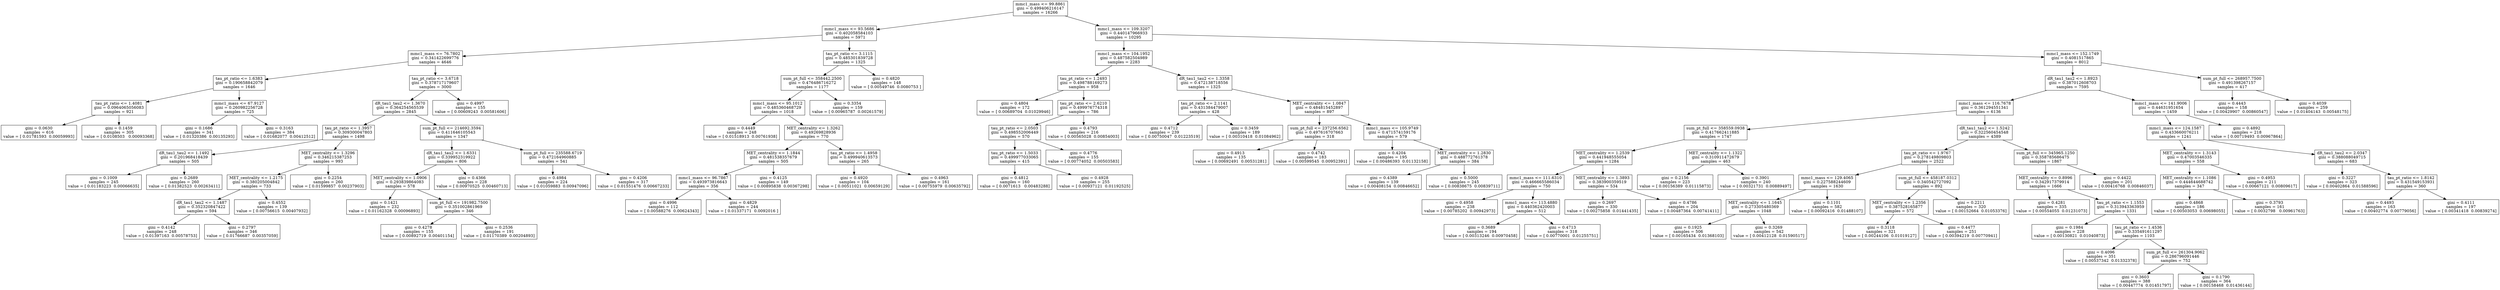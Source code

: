 digraph Tree {
0 [label="mmc1_mass <= 99.8861\ngini = 0.499406216147\nsamples = 16266", shape="box"] ;
1 [label="mmc1_mass <= 93.5686\ngini = 0.402058584103\nsamples = 5971", shape="box"] ;
0 -> 1 ;
2 [label="mmc1_mass <= 76.7802\ngini = 0.341422699776\nsamples = 4646", shape="box"] ;
1 -> 2 ;
3 [label="tau_pt_ratio <= 1.6383\ngini = 0.190658842079\nsamples = 1646", shape="box"] ;
2 -> 3 ;
4 [label="tau_pt_ratio <= 1.4081\ngini = 0.0964065056083\nsamples = 921", shape="box"] ;
3 -> 4 ;
5 [label="gini = 0.0630\nsamples = 616\nvalue = [ 0.01781593  0.00059993]", shape="box"] ;
4 -> 5 ;
6 [label="gini = 0.1459\nsamples = 305\nvalue = [ 0.0108503   0.00093368]", shape="box"] ;
4 -> 6 ;
7 [label="mmc1_mass <= 67.9127\ngini = 0.260982256728\nsamples = 725", shape="box"] ;
3 -> 7 ;
8 [label="gini = 0.1686\nsamples = 341\nvalue = [ 0.01320386  0.00135293]", shape="box"] ;
7 -> 8 ;
9 [label="gini = 0.3163\nsamples = 384\nvalue = [ 0.01682077  0.00412512]", shape="box"] ;
7 -> 9 ;
10 [label="tau_pt_ratio <= 3.6718\ngini = 0.378717179607\nsamples = 3000", shape="box"] ;
2 -> 10 ;
11 [label="dR_tau1_tau2 <= 1.3670\ngini = 0.364254565539\nsamples = 2845", shape="box"] ;
10 -> 11 ;
12 [label="tau_pt_ratio <= 1.3957\ngini = 0.309300047803\nsamples = 1498", shape="box"] ;
11 -> 12 ;
13 [label="dR_tau1_tau2 <= 1.1492\ngini = 0.201968418439\nsamples = 505", shape="box"] ;
12 -> 13 ;
14 [label="gini = 0.1009\nsamples = 245\nvalue = [ 0.01183223  0.00066635]", shape="box"] ;
13 -> 14 ;
15 [label="gini = 0.2689\nsamples = 260\nvalue = [ 0.01382523  0.00263411]", shape="box"] ;
13 -> 15 ;
16 [label="MET_centrality <= 1.3296\ngini = 0.346215387253\nsamples = 993", shape="box"] ;
12 -> 16 ;
17 [label="MET_centrality <= 1.2175\ngini = 0.380205004842\nsamples = 733", shape="box"] ;
16 -> 17 ;
18 [label="dR_tau1_tau2 <= 1.1487\ngini = 0.352320847422\nsamples = 594", shape="box"] ;
17 -> 18 ;
19 [label="gini = 0.4142\nsamples = 248\nvalue = [ 0.01397163  0.00578753]", shape="box"] ;
18 -> 19 ;
20 [label="gini = 0.2797\nsamples = 346\nvalue = [ 0.01766687  0.00357059]", shape="box"] ;
18 -> 20 ;
21 [label="gini = 0.4552\nsamples = 139\nvalue = [ 0.00756615  0.00407932]", shape="box"] ;
17 -> 21 ;
22 [label="gini = 0.2254\nsamples = 260\nvalue = [ 0.01599857  0.00237903]", shape="box"] ;
16 -> 22 ;
23 [label="sum_pt_full <= 214692.3594\ngini = 0.411646105543\nsamples = 1347", shape="box"] ;
11 -> 23 ;
24 [label="dR_tau1_tau2 <= 1.6331\ngini = 0.339952319922\nsamples = 806", shape="box"] ;
23 -> 24 ;
25 [label="MET_centrality <= 1.0906\ngini = 0.293839864083\nsamples = 578", shape="box"] ;
24 -> 25 ;
26 [label="gini = 0.1421\nsamples = 232\nvalue = [ 0.01162328  0.00096893]", shape="box"] ;
25 -> 26 ;
27 [label="sum_pt_full <= 191982.7500\ngini = 0.351002861969\nsamples = 346", shape="box"] ;
25 -> 27 ;
28 [label="gini = 0.4278\nsamples = 155\nvalue = [ 0.00892719  0.00401154]", shape="box"] ;
27 -> 28 ;
29 [label="gini = 0.2536\nsamples = 191\nvalue = [ 0.01170389  0.00204893]", shape="box"] ;
27 -> 29 ;
30 [label="gini = 0.4366\nsamples = 228\nvalue = [ 0.00970525  0.00460713]", shape="box"] ;
24 -> 30 ;
31 [label="sum_pt_full <= 235588.6719\ngini = 0.472164960885\nsamples = 541", shape="box"] ;
23 -> 31 ;
32 [label="gini = 0.4984\nsamples = 224\nvalue = [ 0.01059883  0.00947096]", shape="box"] ;
31 -> 32 ;
33 [label="gini = 0.4206\nsamples = 317\nvalue = [ 0.01551476  0.00667233]", shape="box"] ;
31 -> 33 ;
34 [label="gini = 0.4997\nsamples = 155\nvalue = [ 0.00609243  0.00581606]", shape="box"] ;
10 -> 34 ;
35 [label="tau_pt_ratio <= 3.1115\ngini = 0.485301839728\nsamples = 1325", shape="box"] ;
1 -> 35 ;
36 [label="sum_pt_full <= 358442.2500\ngini = 0.476486716272\nsamples = 1177", shape="box"] ;
35 -> 36 ;
37 [label="mmc1_mass <= 95.1012\ngini = 0.485360468729\nsamples = 1018", shape="box"] ;
36 -> 37 ;
38 [label="gini = 0.4449\nsamples = 248\nvalue = [ 0.01518913  0.00761938]", shape="box"] ;
37 -> 38 ;
39 [label="MET_centrality <= 1.3262\ngini = 0.49269828936\nsamples = 770", shape="box"] ;
37 -> 39 ;
40 [label="MET_centrality <= 1.1844\ngini = 0.481538357679\nsamples = 505", shape="box"] ;
39 -> 40 ;
41 [label="mmc1_mass <= 96.7867\ngini = 0.493973816643\nsamples = 356", shape="box"] ;
40 -> 41 ;
42 [label="gini = 0.4996\nsamples = 112\nvalue = [ 0.00588276  0.00624343]", shape="box"] ;
41 -> 42 ;
43 [label="gini = 0.4829\nsamples = 244\nvalue = [ 0.01337171  0.0092016 ]", shape="box"] ;
41 -> 43 ;
44 [label="gini = 0.4125\nsamples = 149\nvalue = [ 0.00895838  0.00367298]", shape="box"] ;
40 -> 44 ;
45 [label="tau_pt_ratio <= 1.4958\ngini = 0.499940613573\nsamples = 265", shape="box"] ;
39 -> 45 ;
46 [label="gini = 0.4920\nsamples = 104\nvalue = [ 0.00511021  0.00659129]", shape="box"] ;
45 -> 46 ;
47 [label="gini = 0.4963\nsamples = 161\nvalue = [ 0.00755979  0.00635792]", shape="box"] ;
45 -> 47 ;
48 [label="gini = 0.3354\nsamples = 159\nvalue = [ 0.00965787  0.00261579]", shape="box"] ;
36 -> 48 ;
49 [label="gini = 0.4820\nsamples = 148\nvalue = [ 0.00549746  0.0080753 ]", shape="box"] ;
35 -> 49 ;
50 [label="mmc1_mass <= 109.3207\ngini = 0.440147966933\nsamples = 10295", shape="box"] ;
0 -> 50 ;
51 [label="mmc1_mass <= 104.1952\ngini = 0.487582504989\nsamples = 2283", shape="box"] ;
50 -> 51 ;
52 [label="tau_pt_ratio <= 1.2493\ngini = 0.498788169273\nsamples = 958", shape="box"] ;
51 -> 52 ;
53 [label="gini = 0.4804\nsamples = 172\nvalue = [ 0.00689704  0.01029946]", shape="box"] ;
52 -> 53 ;
54 [label="tau_pt_ratio <= 2.6210\ngini = 0.499976774318\nsamples = 786", shape="box"] ;
52 -> 54 ;
55 [label="tau_pt_ratio <= 2.0503\ngini = 0.498552006449\nsamples = 570", shape="box"] ;
54 -> 55 ;
56 [label="tau_pt_ratio <= 1.5033\ngini = 0.499977033065\nsamples = 415", shape="box"] ;
55 -> 56 ;
57 [label="gini = 0.4812\nsamples = 160\nvalue = [ 0.0071613   0.00483288]", shape="box"] ;
56 -> 57 ;
58 [label="gini = 0.4928\nsamples = 255\nvalue = [ 0.00937121  0.01192525]", shape="box"] ;
56 -> 58 ;
59 [label="gini = 0.4776\nsamples = 155\nvalue = [ 0.00774052  0.00503583]", shape="box"] ;
55 -> 59 ;
60 [label="gini = 0.4793\nsamples = 216\nvalue = [ 0.00565028  0.00854003]", shape="box"] ;
54 -> 60 ;
61 [label="dR_tau1_tau2 <= 1.3358\ngini = 0.472138718556\nsamples = 1325", shape="box"] ;
51 -> 61 ;
62 [label="tau_pt_ratio <= 2.1141\ngini = 0.431384479007\nsamples = 428", shape="box"] ;
61 -> 62 ;
63 [label="gini = 0.4712\nsamples = 239\nvalue = [ 0.00750047  0.01223519]", shape="box"] ;
62 -> 63 ;
64 [label="gini = 0.3459\nsamples = 189\nvalue = [ 0.00310418  0.01084962]", shape="box"] ;
62 -> 64 ;
65 [label="MET_centrality <= 1.0847\ngini = 0.484815452897\nsamples = 897", shape="box"] ;
61 -> 65 ;
66 [label="sum_pt_full <= 237256.6562\ngini = 0.497616707663\nsamples = 318", shape="box"] ;
65 -> 66 ;
67 [label="gini = 0.4913\nsamples = 135\nvalue = [ 0.00692491  0.00531281]", shape="box"] ;
66 -> 67 ;
68 [label="gini = 0.4742\nsamples = 183\nvalue = [ 0.00599545  0.00952391]", shape="box"] ;
66 -> 68 ;
69 [label="mmc1_mass <= 105.9749\ngini = 0.471574159176\nsamples = 579", shape="box"] ;
65 -> 69 ;
70 [label="gini = 0.4204\nsamples = 195\nvalue = [ 0.00486393  0.01132158]", shape="box"] ;
69 -> 70 ;
71 [label="MET_centrality <= 1.2830\ngini = 0.488772761378\nsamples = 384", shape="box"] ;
69 -> 71 ;
72 [label="gini = 0.4389\nsamples = 139\nvalue = [ 0.00408154  0.00846652]", shape="box"] ;
71 -> 72 ;
73 [label="gini = 0.5000\nsamples = 245\nvalue = [ 0.00838675  0.00839711]", shape="box"] ;
71 -> 73 ;
74 [label="mmc1_mass <= 152.1749\ngini = 0.4081517865\nsamples = 8012", shape="box"] ;
50 -> 74 ;
75 [label="dR_tau1_tau2 <= 1.8923\ngini = 0.387012608703\nsamples = 7595", shape="box"] ;
74 -> 75 ;
76 [label="mmc1_mass <= 116.7678\ngini = 0.361294551341\nsamples = 6136", shape="box"] ;
75 -> 76 ;
77 [label="sum_pt_full <= 358559.0938\ngini = 0.417662411885\nsamples = 1747", shape="box"] ;
76 -> 77 ;
78 [label="MET_centrality <= 1.2539\ngini = 0.441948555054\nsamples = 1284", shape="box"] ;
77 -> 78 ;
79 [label="mmc1_mass <= 111.6310\ngini = 0.466665586034\nsamples = 750", shape="box"] ;
78 -> 79 ;
80 [label="gini = 0.4958\nsamples = 238\nvalue = [ 0.00785202  0.00942973]", shape="box"] ;
79 -> 80 ;
81 [label="mmc1_mass <= 113.4880\ngini = 0.440362420003\nsamples = 512", shape="box"] ;
79 -> 81 ;
82 [label="gini = 0.3689\nsamples = 194\nvalue = [ 0.00313246  0.00970458]", shape="box"] ;
81 -> 82 ;
83 [label="gini = 0.4713\nsamples = 318\nvalue = [ 0.00770001  0.01255751]", shape="box"] ;
81 -> 83 ;
84 [label="MET_centrality <= 1.3893\ngini = 0.383900359519\nsamples = 534", shape="box"] ;
78 -> 84 ;
85 [label="gini = 0.2697\nsamples = 330\nvalue = [ 0.00275858  0.01441435]", shape="box"] ;
84 -> 85 ;
86 [label="gini = 0.4786\nsamples = 204\nvalue = [ 0.00487364  0.00741411]", shape="box"] ;
84 -> 86 ;
87 [label="MET_centrality <= 1.1322\ngini = 0.310911472679\nsamples = 463", shape="box"] ;
77 -> 87 ;
88 [label="gini = 0.2156\nsamples = 223\nvalue = [ 0.00156389  0.01115873]", shape="box"] ;
87 -> 88 ;
89 [label="gini = 0.3901\nsamples = 240\nvalue = [ 0.00321731  0.00889497]", shape="box"] ;
87 -> 89 ;
90 [label="dR_tau1_tau2 <= 1.5242\ngini = 0.322560454548\nsamples = 4389", shape="box"] ;
76 -> 90 ;
91 [label="tau_pt_ratio <= 1.9767\ngini = 0.278149809803\nsamples = 2522", shape="box"] ;
90 -> 91 ;
92 [label="mmc1_mass <= 129.4065\ngini = 0.227588244609\nsamples = 1630", shape="box"] ;
91 -> 92 ;
93 [label="MET_centrality <= 1.1645\ngini = 0.273305480369\nsamples = 1048", shape="box"] ;
92 -> 93 ;
94 [label="gini = 0.1925\nsamples = 506\nvalue = [ 0.00165434  0.01368103]", shape="box"] ;
93 -> 94 ;
95 [label="gini = 0.3269\nsamples = 542\nvalue = [ 0.00412128  0.01590517]", shape="box"] ;
93 -> 95 ;
96 [label="gini = 0.1101\nsamples = 582\nvalue = [ 0.00092416  0.01488107]", shape="box"] ;
92 -> 96 ;
97 [label="sum_pt_full <= 458187.0312\ngini = 0.340542727092\nsamples = 892", shape="box"] ;
91 -> 97 ;
98 [label="MET_centrality <= 1.2356\ngini = 0.387528165877\nsamples = 572", shape="box"] ;
97 -> 98 ;
99 [label="gini = 0.3118\nsamples = 321\nvalue = [ 0.00244106  0.01019127]", shape="box"] ;
98 -> 99 ;
100 [label="gini = 0.4477\nsamples = 251\nvalue = [ 0.00394219  0.00770941]", shape="box"] ;
98 -> 100 ;
101 [label="gini = 0.2211\nsamples = 320\nvalue = [ 0.00152664  0.01053376]", shape="box"] ;
97 -> 101 ;
102 [label="sum_pt_full <= 345965.1250\ngini = 0.358785686475\nsamples = 1867", shape="box"] ;
90 -> 102 ;
103 [label="MET_centrality <= 0.8996\ngini = 0.342917379914\nsamples = 1666", shape="box"] ;
102 -> 103 ;
104 [label="gini = 0.4281\nsamples = 335\nvalue = [ 0.00554055  0.01231073]", shape="box"] ;
103 -> 104 ;
105 [label="tau_pt_ratio <= 1.1553\ngini = 0.313943363959\nsamples = 1331", shape="box"] ;
103 -> 105 ;
106 [label="gini = 0.1984\nsamples = 228\nvalue = [ 0.00130821  0.01040873]", shape="box"] ;
105 -> 106 ;
107 [label="tau_pt_ratio <= 1.4536\ngini = 0.335491611297\nsamples = 1103", shape="box"] ;
105 -> 107 ;
108 [label="gini = 0.4096\nsamples = 351\nvalue = [ 0.00537342  0.01332378]", shape="box"] ;
107 -> 108 ;
109 [label="sum_pt_full <= 261304.9062\ngini = 0.286796091446\nsamples = 752", shape="box"] ;
107 -> 109 ;
110 [label="gini = 0.3603\nsamples = 388\nvalue = [ 0.00447774  0.01451797]", shape="box"] ;
109 -> 110 ;
111 [label="gini = 0.1790\nsamples = 364\nvalue = [ 0.00158468  0.01436144]", shape="box"] ;
109 -> 111 ;
112 [label="gini = 0.4422\nsamples = 201\nvalue = [ 0.00416768  0.00846037]", shape="box"] ;
102 -> 112 ;
113 [label="mmc1_mass <= 141.9006\ngini = 0.44631951654\nsamples = 1459", shape="box"] ;
75 -> 113 ;
114 [label="mmc1_mass <= 124.1587\ngini = 0.433660076211\nsamples = 1241", shape="box"] ;
113 -> 114 ;
115 [label="MET_centrality <= 1.3143\ngini = 0.47003546335\nsamples = 558", shape="box"] ;
114 -> 115 ;
116 [label="MET_centrality <= 1.1086\ngini = 0.444644688742\nsamples = 347", shape="box"] ;
115 -> 116 ;
117 [label="gini = 0.4868\nsamples = 186\nvalue = [ 0.00503053  0.00698055]", shape="box"] ;
116 -> 117 ;
118 [label="gini = 0.3793\nsamples = 161\nvalue = [ 0.0032798   0.00961763]", shape="box"] ;
116 -> 118 ;
119 [label="gini = 0.4953\nsamples = 211\nvalue = [ 0.00667121  0.00809617]", shape="box"] ;
115 -> 119 ;
120 [label="dR_tau1_tau2 <= 2.0347\ngini = 0.388088049715\nsamples = 683", shape="box"] ;
114 -> 120 ;
121 [label="gini = 0.3227\nsamples = 323\nvalue = [ 0.00402864  0.01588596]", shape="box"] ;
120 -> 121 ;
122 [label="tau_pt_ratio <= 1.8142\ngini = 0.431549153931\nsamples = 360", shape="box"] ;
120 -> 122 ;
123 [label="gini = 0.4493\nsamples = 163\nvalue = [ 0.00402774  0.00779056]", shape="box"] ;
122 -> 123 ;
124 [label="gini = 0.4111\nsamples = 197\nvalue = [ 0.00341418  0.00839274]", shape="box"] ;
122 -> 124 ;
125 [label="gini = 0.4892\nsamples = 218\nvalue = [ 0.00719493  0.00967864]", shape="box"] ;
113 -> 125 ;
126 [label="sum_pt_full <= 268957.7500\ngini = 0.491398267157\nsamples = 417", shape="box"] ;
74 -> 126 ;
127 [label="gini = 0.4443\nsamples = 158\nvalue = [ 0.00429907  0.00860547]", shape="box"] ;
126 -> 127 ;
128 [label="gini = 0.4039\nsamples = 259\nvalue = [ 0.01404143  0.00548175]", shape="box"] ;
126 -> 128 ;
}